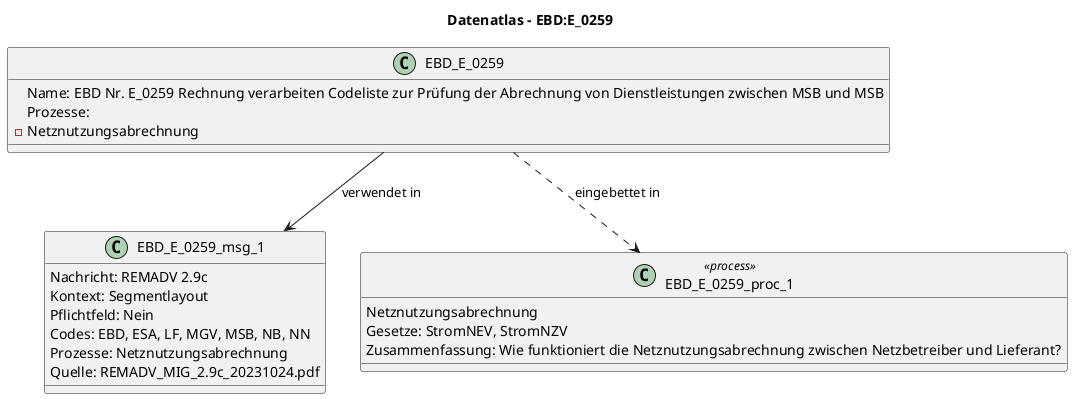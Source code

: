 @startuml
title Datenatlas – EBD:E_0259
class EBD_E_0259 {
  Name: EBD Nr. E_0259 Rechnung verarbeiten Codeliste zur Prüfung der Abrechnung von Dienstleistungen zwischen MSB und MSB
  Prozesse:
    - Netznutzungsabrechnung
}
class EBD_E_0259_msg_1 {
  Nachricht: REMADV 2.9c
  Kontext: Segmentlayout
  Pflichtfeld: Nein
  Codes: EBD, ESA, LF, MGV, MSB, NB, NN
  Prozesse: Netznutzungsabrechnung
  Quelle: REMADV_MIG_2.9c_20231024.pdf
}
EBD_E_0259 --> EBD_E_0259_msg_1 : verwendet in
class EBD_E_0259_proc_1 <<process>> {
  Netznutzungsabrechnung
  Gesetze: StromNEV, StromNZV
  Zusammenfassung: Wie funktioniert die Netznutzungsabrechnung zwischen Netzbetreiber und Lieferant?
}
EBD_E_0259 ..> EBD_E_0259_proc_1 : eingebettet in
@enduml